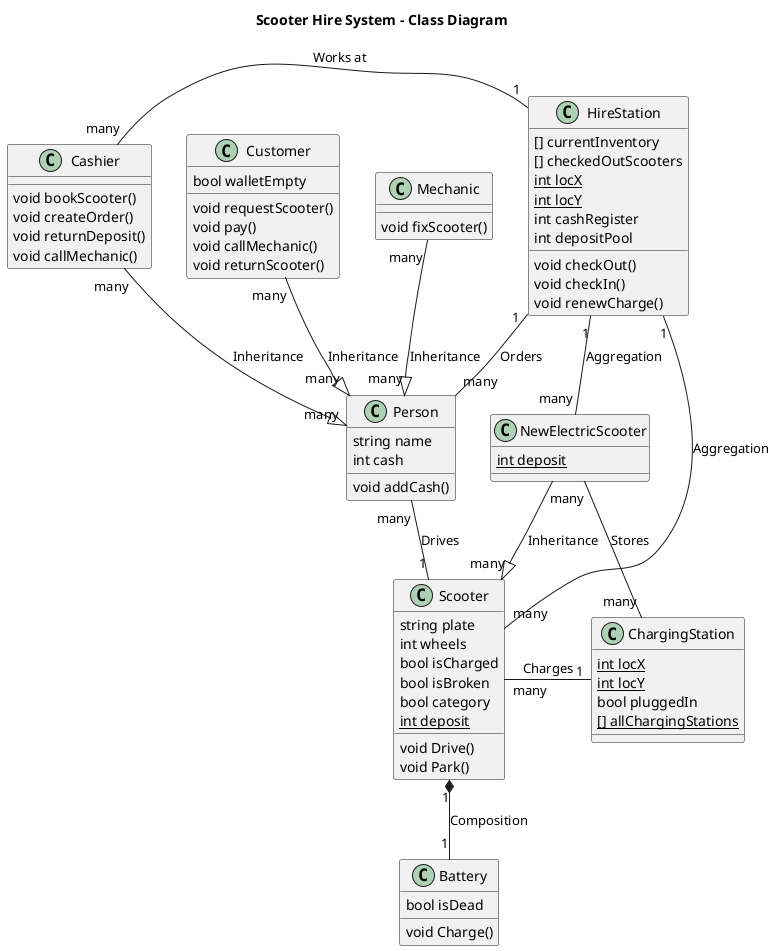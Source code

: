 @startuml

title Scooter Hire System - Class Diagram


class Scooter {
  string plate
  int wheels
  bool isCharged
  bool isBroken
  bool category
  {static} int deposit
  void Drive()
  void Park()
}

class NewElectricScooter{
    {static} int deposit  
}

class Battery{
    bool isDead
    void Charge()
}

class ChargingStation{
    {static} int locX
    {static} int locY
    bool pluggedIn
    {static} [] allChargingStations
}
    
class HireStation{
    [] currentInventory
    [] checkedOutScooters
    {static} int locX
    {static} int locY
    int cashRegister
    int depositPool
    void checkOut()
    void checkIn()
    void renewCharge()
}

class Person{
    string name
    int cash
    void addCash()
}

class Customer{
    bool walletEmpty
    void requestScooter()
    void pay()
    void callMechanic()
    void returnScooter()
}

class Cashier{
    void bookScooter()
    void createOrder()
    void returnDeposit()
    void callMechanic()
}

class Mechanic{
    void fixScooter()
}


Scooter "many" <|-up- NewElectricScooter: Inheritance
Scooter "many" -right- "1" ChargingStation: Charges

NewElectricScooter "many" -right- "many" ChargingStation: Stores

Scooter "1" *-down- "1" Battery: Composition

HireStation "1" -down- "many" Scooter: Aggregation
HireStation "1" -down- "many" NewElectricScooter: Aggregation
Cashier "many" -right- "1" HireStation: Works at

Person "many" -down- "1" Scooter: Drives
Person "many" -left- "1" HireStation: Orders
Person "many" <|-up- "many" Customer: Inheritance
Person "many" <|-up- "many" Cashier: Inheritance
Person "many" <|-up- "many" Mechanic: Inheritance


@enduml